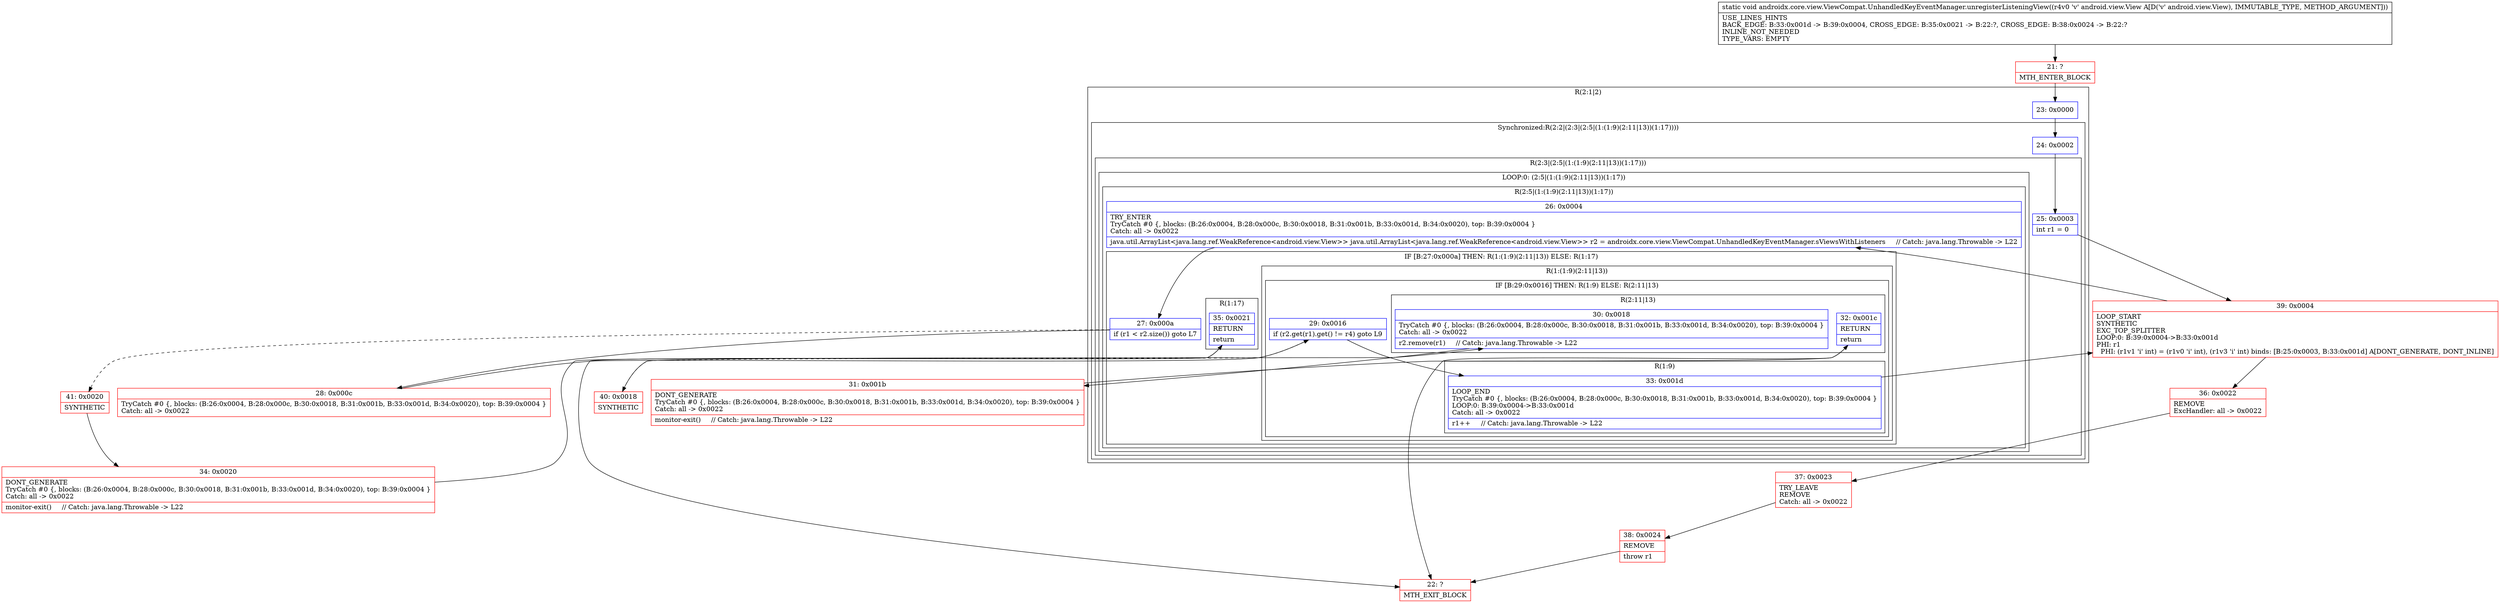 digraph "CFG forandroidx.core.view.ViewCompat.UnhandledKeyEventManager.unregisterListeningView(Landroid\/view\/View;)V" {
subgraph cluster_Region_1043370610 {
label = "R(2:1|2)";
node [shape=record,color=blue];
Node_23 [shape=record,label="{23\:\ 0x0000}"];
subgraph cluster_SynchronizedRegion_1001843845 {
label = "Synchronized:R(2:2|(2:3|(2:5|(1:(1:9)(2:11|13))(1:17))))";
node [shape=record,color=blue];
Node_24 [shape=record,label="{24\:\ 0x0002}"];
subgraph cluster_Region_1469169051 {
label = "R(2:3|(2:5|(1:(1:9)(2:11|13))(1:17)))";
node [shape=record,color=blue];
Node_25 [shape=record,label="{25\:\ 0x0003|int r1 = 0\l}"];
subgraph cluster_LoopRegion_767415481 {
label = "LOOP:0: (2:5|(1:(1:9)(2:11|13))(1:17))";
node [shape=record,color=blue];
subgraph cluster_Region_10783284 {
label = "R(2:5|(1:(1:9)(2:11|13))(1:17))";
node [shape=record,color=blue];
Node_26 [shape=record,label="{26\:\ 0x0004|TRY_ENTER\lTryCatch #0 \{, blocks: (B:26:0x0004, B:28:0x000c, B:30:0x0018, B:31:0x001b, B:33:0x001d, B:34:0x0020), top: B:39:0x0004 \}\lCatch: all \-\> 0x0022\l|java.util.ArrayList\<java.lang.ref.WeakReference\<android.view.View\>\> java.util.ArrayList\<java.lang.ref.WeakReference\<android.view.View\>\> r2 = androidx.core.view.ViewCompat.UnhandledKeyEventManager.sViewsWithListeners     \/\/ Catch: java.lang.Throwable \-\> L22\l}"];
subgraph cluster_IfRegion_188826826 {
label = "IF [B:27:0x000a] THEN: R(1:(1:9)(2:11|13)) ELSE: R(1:17)";
node [shape=record,color=blue];
Node_27 [shape=record,label="{27\:\ 0x000a|if (r1 \< r2.size()) goto L7\l}"];
subgraph cluster_Region_1086962420 {
label = "R(1:(1:9)(2:11|13))";
node [shape=record,color=blue];
subgraph cluster_IfRegion_883531231 {
label = "IF [B:29:0x0016] THEN: R(1:9) ELSE: R(2:11|13)";
node [shape=record,color=blue];
Node_29 [shape=record,label="{29\:\ 0x0016|if (r2.get(r1).get() != r4) goto L9\l}"];
subgraph cluster_Region_1216665617 {
label = "R(1:9)";
node [shape=record,color=blue];
Node_33 [shape=record,label="{33\:\ 0x001d|LOOP_END\lTryCatch #0 \{, blocks: (B:26:0x0004, B:28:0x000c, B:30:0x0018, B:31:0x001b, B:33:0x001d, B:34:0x0020), top: B:39:0x0004 \}\lLOOP:0: B:39:0x0004\-\>B:33:0x001d\lCatch: all \-\> 0x0022\l|r1++     \/\/ Catch: java.lang.Throwable \-\> L22\l}"];
}
subgraph cluster_Region_1846449076 {
label = "R(2:11|13)";
node [shape=record,color=blue];
Node_30 [shape=record,label="{30\:\ 0x0018|TryCatch #0 \{, blocks: (B:26:0x0004, B:28:0x000c, B:30:0x0018, B:31:0x001b, B:33:0x001d, B:34:0x0020), top: B:39:0x0004 \}\lCatch: all \-\> 0x0022\l|r2.remove(r1)     \/\/ Catch: java.lang.Throwable \-\> L22\l}"];
Node_32 [shape=record,label="{32\:\ 0x001c|RETURN\l|return\l}"];
}
}
}
subgraph cluster_Region_2060452765 {
label = "R(1:17)";
node [shape=record,color=blue];
Node_35 [shape=record,label="{35\:\ 0x0021|RETURN\l|return\l}"];
}
}
}
}
}
}
}
Node_21 [shape=record,color=red,label="{21\:\ ?|MTH_ENTER_BLOCK\l}"];
Node_39 [shape=record,color=red,label="{39\:\ 0x0004|LOOP_START\lSYNTHETIC\lEXC_TOP_SPLITTER\lLOOP:0: B:39:0x0004\-\>B:33:0x001d\lPHI: r1 \l  PHI: (r1v1 'i' int) = (r1v0 'i' int), (r1v3 'i' int) binds: [B:25:0x0003, B:33:0x001d] A[DONT_GENERATE, DONT_INLINE]\l}"];
Node_28 [shape=record,color=red,label="{28\:\ 0x000c|TryCatch #0 \{, blocks: (B:26:0x0004, B:28:0x000c, B:30:0x0018, B:31:0x001b, B:33:0x001d, B:34:0x0020), top: B:39:0x0004 \}\lCatch: all \-\> 0x0022\l}"];
Node_40 [shape=record,color=red,label="{40\:\ 0x0018|SYNTHETIC\l}"];
Node_31 [shape=record,color=red,label="{31\:\ 0x001b|DONT_GENERATE\lTryCatch #0 \{, blocks: (B:26:0x0004, B:28:0x000c, B:30:0x0018, B:31:0x001b, B:33:0x001d, B:34:0x0020), top: B:39:0x0004 \}\lCatch: all \-\> 0x0022\l|monitor\-exit()     \/\/ Catch: java.lang.Throwable \-\> L22\l}"];
Node_22 [shape=record,color=red,label="{22\:\ ?|MTH_EXIT_BLOCK\l}"];
Node_41 [shape=record,color=red,label="{41\:\ 0x0020|SYNTHETIC\l}"];
Node_34 [shape=record,color=red,label="{34\:\ 0x0020|DONT_GENERATE\lTryCatch #0 \{, blocks: (B:26:0x0004, B:28:0x000c, B:30:0x0018, B:31:0x001b, B:33:0x001d, B:34:0x0020), top: B:39:0x0004 \}\lCatch: all \-\> 0x0022\l|monitor\-exit()     \/\/ Catch: java.lang.Throwable \-\> L22\l}"];
Node_36 [shape=record,color=red,label="{36\:\ 0x0022|REMOVE\lExcHandler: all \-\> 0x0022\l}"];
Node_37 [shape=record,color=red,label="{37\:\ 0x0023|TRY_LEAVE\lREMOVE\lCatch: all \-\> 0x0022\l}"];
Node_38 [shape=record,color=red,label="{38\:\ 0x0024|REMOVE\l|throw r1\l}"];
MethodNode[shape=record,label="{static void androidx.core.view.ViewCompat.UnhandledKeyEventManager.unregisterListeningView((r4v0 'v' android.view.View A[D('v' android.view.View), IMMUTABLE_TYPE, METHOD_ARGUMENT]))  | USE_LINES_HINTS\lBACK_EDGE: B:33:0x001d \-\> B:39:0x0004, CROSS_EDGE: B:35:0x0021 \-\> B:22:?, CROSS_EDGE: B:38:0x0024 \-\> B:22:?\lINLINE_NOT_NEEDED\lTYPE_VARS: EMPTY\l}"];
MethodNode -> Node_21;Node_23 -> Node_24;
Node_24 -> Node_25;
Node_25 -> Node_39;
Node_26 -> Node_27;
Node_27 -> Node_28;
Node_27 -> Node_41[style=dashed];
Node_29 -> Node_33;
Node_29 -> Node_40[style=dashed];
Node_33 -> Node_39;
Node_30 -> Node_31;
Node_32 -> Node_22;
Node_35 -> Node_22;
Node_21 -> Node_23;
Node_39 -> Node_26;
Node_39 -> Node_36;
Node_28 -> Node_29;
Node_40 -> Node_30;
Node_31 -> Node_32;
Node_41 -> Node_34;
Node_34 -> Node_35;
Node_36 -> Node_37;
Node_37 -> Node_38;
Node_38 -> Node_22;
}

